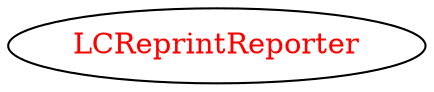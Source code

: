 digraph dependencyGraph {
 concentrate=true;
 ranksep="2.0";
 rankdir="LR"; 
 splines="ortho";
"LCReprintReporter" [fontcolor="red"];
}